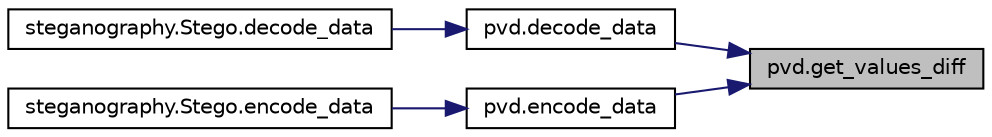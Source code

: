 digraph "pvd.get_values_diff"
{
 // INTERACTIVE_SVG=YES
 // LATEX_PDF_SIZE
  edge [fontname="Helvetica",fontsize="10",labelfontname="Helvetica",labelfontsize="10"];
  node [fontname="Helvetica",fontsize="10",shape=record];
  rankdir="RL";
  Node1 [label="pvd.get_values_diff",height=0.2,width=0.4,color="black", fillcolor="grey75", style="filled", fontcolor="black",tooltip=" "];
  Node1 -> Node2 [dir="back",color="midnightblue",fontsize="10",style="solid",fontname="Helvetica"];
  Node2 [label="pvd.decode_data",height=0.2,width=0.4,color="black", fillcolor="white", style="filled",URL="$namespacepvd.html#a5151dec9ec2b66f721b139601cc99546",tooltip=" "];
  Node2 -> Node3 [dir="back",color="midnightblue",fontsize="10",style="solid",fontname="Helvetica"];
  Node3 [label="steganography.Stego.decode_data",height=0.2,width=0.4,color="black", fillcolor="white", style="filled",URL="$classsteganography_1_1_stego.html#a058cea9613ef281608b1e8c21e9e5425",tooltip=" "];
  Node1 -> Node4 [dir="back",color="midnightblue",fontsize="10",style="solid",fontname="Helvetica"];
  Node4 [label="pvd.encode_data",height=0.2,width=0.4,color="black", fillcolor="white", style="filled",URL="$namespacepvd.html#a6be4ccc87150c792ad42017c846d4435",tooltip=" "];
  Node4 -> Node5 [dir="back",color="midnightblue",fontsize="10",style="solid",fontname="Helvetica"];
  Node5 [label="steganography.Stego.encode_data",height=0.2,width=0.4,color="black", fillcolor="white", style="filled",URL="$classsteganography_1_1_stego.html#a184a2201a5c68aa043cd0ecb34b8634f",tooltip=" "];
}
